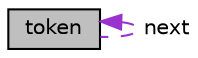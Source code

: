 digraph "token"
{
 // LATEX_PDF_SIZE
  edge [fontname="Helvetica",fontsize="10",labelfontname="Helvetica",labelfontsize="10"];
  node [fontname="Helvetica",fontsize="10",shape=record];
  Node1 [label="token",height=0.2,width=0.4,color="black", fillcolor="grey75", style="filled", fontcolor="black",tooltip="Token struct declaration."];
  Node1 -> Node1 [dir="back",color="darkorchid3",fontsize="10",style="dashed",label=" next" ,fontname="Helvetica"];
}
